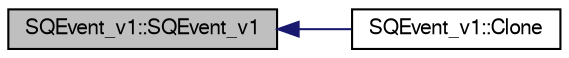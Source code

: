 digraph "SQEvent_v1::SQEvent_v1"
{
  bgcolor="transparent";
  edge [fontname="FreeSans",fontsize="10",labelfontname="FreeSans",labelfontsize="10"];
  node [fontname="FreeSans",fontsize="10",shape=record];
  rankdir="LR";
  Node1 [label="SQEvent_v1::SQEvent_v1",height=0.2,width=0.4,color="black", fillcolor="grey75", style="filled" fontcolor="black"];
  Node1 -> Node2 [dir="back",color="midnightblue",fontsize="10",style="solid",fontname="FreeSans"];
  Node2 [label="SQEvent_v1::Clone",height=0.2,width=0.4,color="black",URL="$dd/d59/classSQEvent__v1.html#ab9700e19b41c102f2c1615a1287fe7c9"];
}
